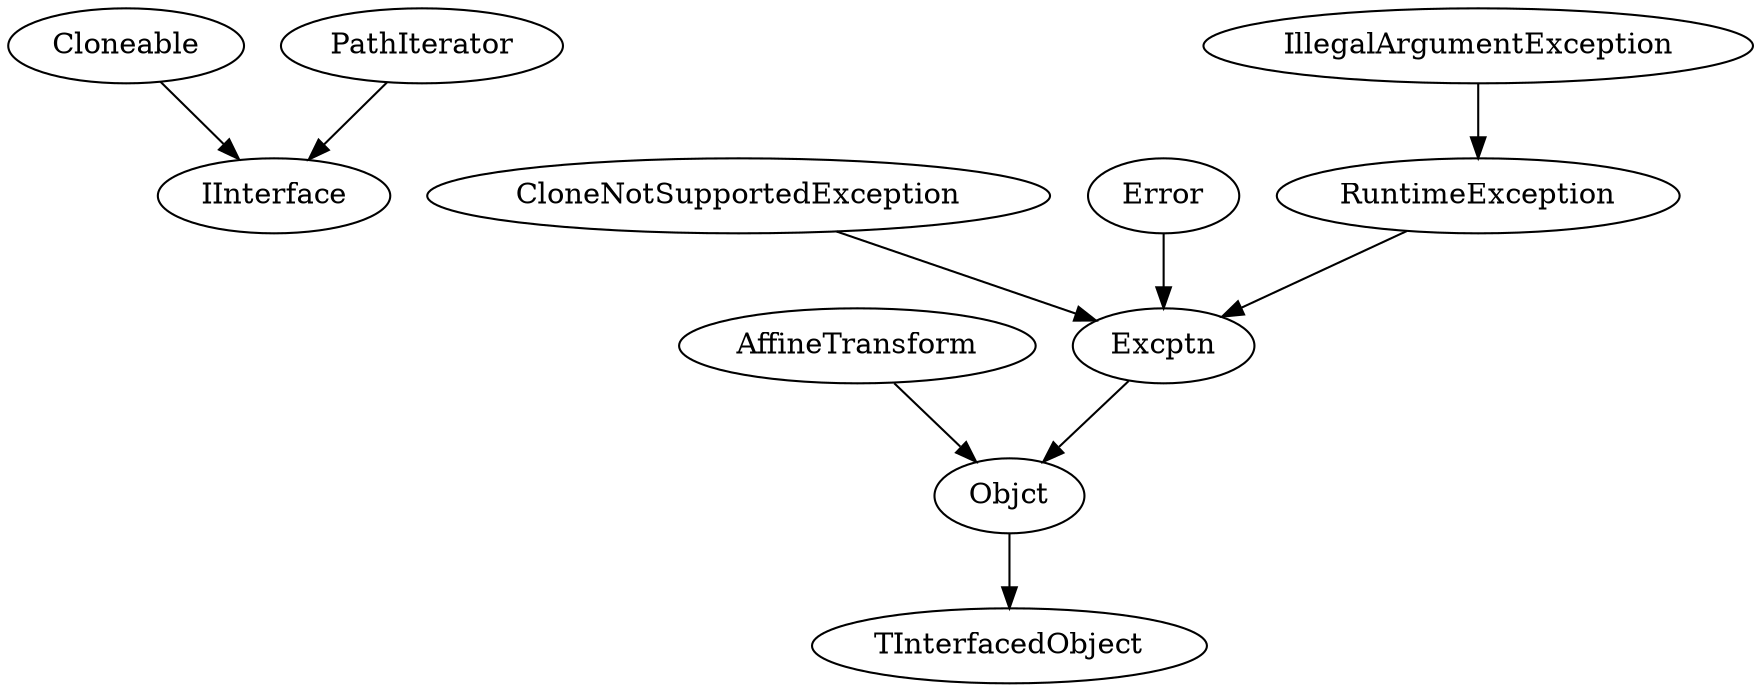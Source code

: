 DiGraph Classes {
  "Cloneable" -> "IInterface"
  "Cloneable" [href="NewPascal.Base.Cloneable.html"]
  "PathIterator" -> "IInterface"
  "PathIterator" [href="NewPascal.GUI.Geom.PathIterator.html"]
  "Objct" -> "TInterfacedObject"
  "Objct" [href="NewPascal.Base.Objct.html"]
  "AffineTransform" -> "Objct"
  "AffineTransform" [href="NewPascal.GUI.Geom.AffineTransform.html"]
  "Excptn" -> "Objct"
  "Excptn" [href="NewPascal.Base.Excptn.html"]
  "CloneNotSupportedException" -> "Excptn"
  "CloneNotSupportedException" [href="NewPascal.Base.CloneNotSupportedException.html"]
  "Error" -> "Excptn"
  "Error" [href="NewPascal.Base.Error.html"]
  "RuntimeException" -> "Excptn"
  "RuntimeException" [href="NewPascal.Base.RuntimeException.html"]
  "IllegalArgumentException" -> "RuntimeException"
  "IllegalArgumentException" [href="NewPascal.Base.IllegalArgumentException.html"]
}
